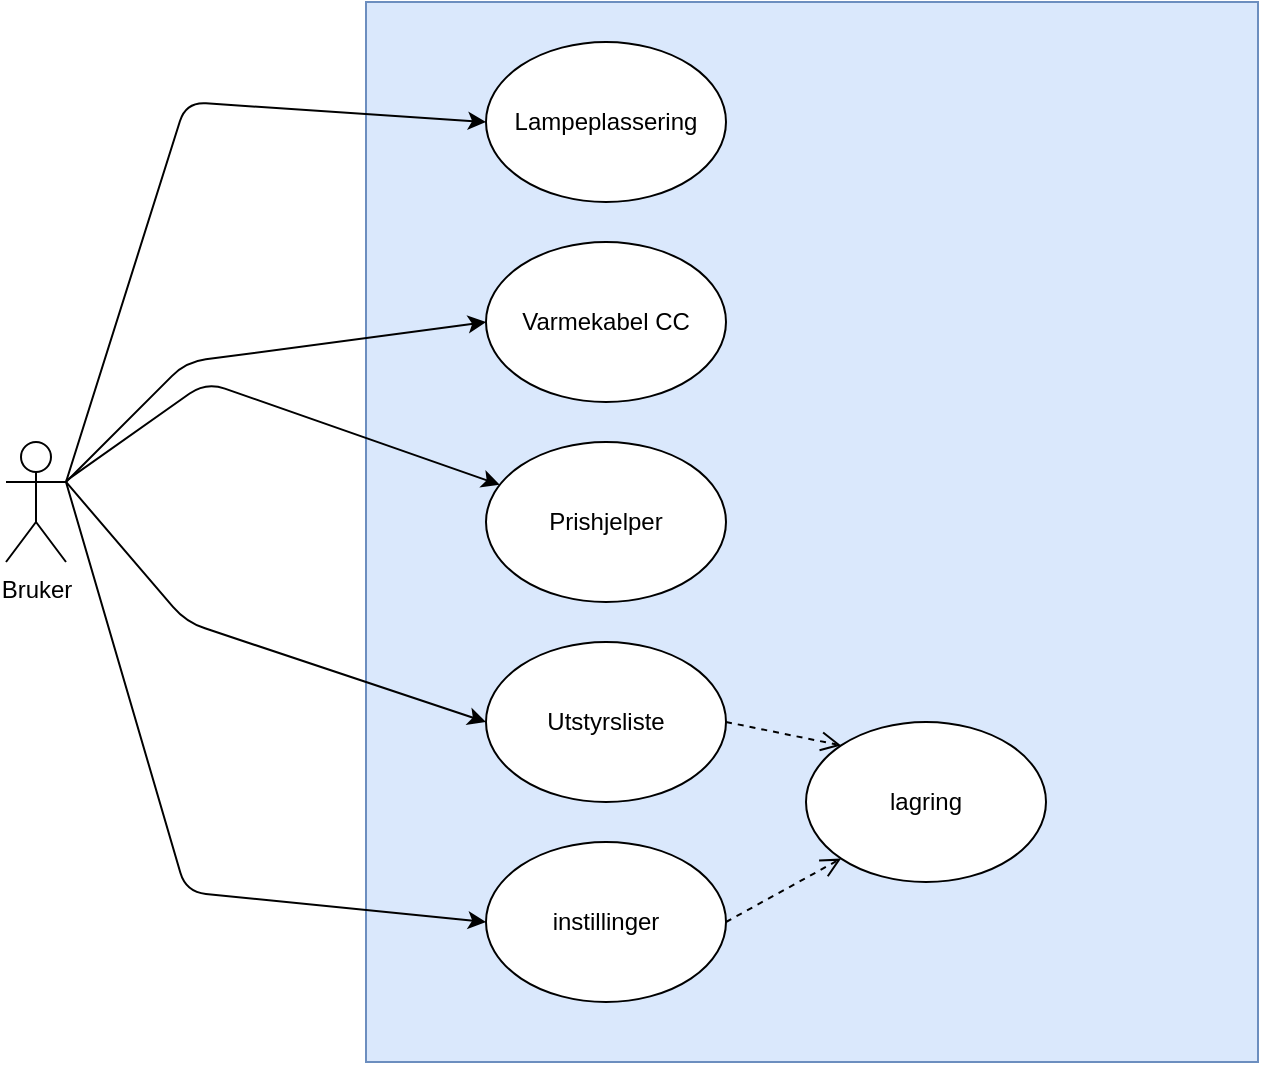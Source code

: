 <mxfile version="13.1.12" type="github"><diagram id="Gw2cvcBUTN6nHkoxgNHv" name="Page-1"><mxGraphModel dx="1422" dy="713" grid="1" gridSize="10" guides="1" tooltips="1" connect="1" arrows="1" fold="1" page="1" pageScale="1" pageWidth="827" pageHeight="1169" math="0" shadow="0"><root><mxCell id="0"/><mxCell id="1" parent="0"/><mxCell id="huKRcMz7WkF6DCZG_Hzh-1" value="Bruker" style="shape=umlActor;verticalLabelPosition=bottom;labelBackgroundColor=#ffffff;verticalAlign=top;html=1;outlineConnect=0;" parent="1" vertex="1"><mxGeometry x="150" y="320" width="30" height="60" as="geometry"/></mxCell><mxCell id="huKRcMz7WkF6DCZG_Hzh-2" value="" style="rounded=0;whiteSpace=wrap;html=1;fillColor=#dae8fc;strokeColor=#6c8ebf;" parent="1" vertex="1"><mxGeometry x="330" y="100" width="446" height="530" as="geometry"/></mxCell><mxCell id="huKRcMz7WkF6DCZG_Hzh-5" value="Lampeplassering" style="ellipse;whiteSpace=wrap;html=1;" parent="1" vertex="1"><mxGeometry x="390" y="120" width="120" height="80" as="geometry"/></mxCell><mxCell id="huKRcMz7WkF6DCZG_Hzh-6" value="Varmekabel CC" style="ellipse;whiteSpace=wrap;html=1;" parent="1" vertex="1"><mxGeometry x="390" y="220" width="120" height="80" as="geometry"/></mxCell><mxCell id="huKRcMz7WkF6DCZG_Hzh-7" value="Utstyrsliste" style="ellipse;whiteSpace=wrap;html=1;" parent="1" vertex="1"><mxGeometry x="390" y="420" width="120" height="80" as="geometry"/></mxCell><mxCell id="huKRcMz7WkF6DCZG_Hzh-8" value="instillinger" style="ellipse;whiteSpace=wrap;html=1;" parent="1" vertex="1"><mxGeometry x="390" y="520" width="120" height="80" as="geometry"/></mxCell><mxCell id="huKRcMz7WkF6DCZG_Hzh-9" value="" style="endArrow=classic;html=1;exitX=1;exitY=0.333;exitDx=0;exitDy=0;exitPerimeter=0;entryX=0;entryY=0.5;entryDx=0;entryDy=0;" parent="1" source="huKRcMz7WkF6DCZG_Hzh-1" target="huKRcMz7WkF6DCZG_Hzh-5" edge="1"><mxGeometry width="50" height="50" relative="1" as="geometry"><mxPoint x="160" y="250" as="sourcePoint"/><mxPoint x="210" y="200" as="targetPoint"/><Array as="points"><mxPoint x="240" y="150"/></Array></mxGeometry></mxCell><mxCell id="huKRcMz7WkF6DCZG_Hzh-10" value="" style="endArrow=classic;html=1;exitX=1;exitY=0.333;exitDx=0;exitDy=0;exitPerimeter=0;entryX=0;entryY=0.5;entryDx=0;entryDy=0;" parent="1" source="huKRcMz7WkF6DCZG_Hzh-1" target="huKRcMz7WkF6DCZG_Hzh-6" edge="1"><mxGeometry width="50" height="50" relative="1" as="geometry"><mxPoint x="50" y="340" as="sourcePoint"/><mxPoint x="100" y="290" as="targetPoint"/><Array as="points"><mxPoint x="240" y="280"/></Array></mxGeometry></mxCell><mxCell id="huKRcMz7WkF6DCZG_Hzh-11" value="" style="endArrow=classic;html=1;entryX=0;entryY=0.5;entryDx=0;entryDy=0;exitX=1;exitY=0.333;exitDx=0;exitDy=0;exitPerimeter=0;" parent="1" source="huKRcMz7WkF6DCZG_Hzh-1" target="huKRcMz7WkF6DCZG_Hzh-7" edge="1"><mxGeometry width="50" height="50" relative="1" as="geometry"><mxPoint x="90" y="550" as="sourcePoint"/><mxPoint x="140" y="500" as="targetPoint"/><Array as="points"><mxPoint x="240" y="410"/></Array></mxGeometry></mxCell><mxCell id="huKRcMz7WkF6DCZG_Hzh-12" value="" style="endArrow=classic;html=1;exitX=1;exitY=0.333;exitDx=0;exitDy=0;exitPerimeter=0;entryX=0;entryY=0.5;entryDx=0;entryDy=0;" parent="1" source="huKRcMz7WkF6DCZG_Hzh-1" target="huKRcMz7WkF6DCZG_Hzh-8" edge="1"><mxGeometry width="50" height="50" relative="1" as="geometry"><mxPoint x="140" y="680" as="sourcePoint"/><mxPoint x="190" y="630" as="targetPoint"/><Array as="points"><mxPoint x="240" y="545"/></Array></mxGeometry></mxCell><mxCell id="huKRcMz7WkF6DCZG_Hzh-14" value="lagring" style="ellipse;whiteSpace=wrap;html=1;" parent="1" vertex="1"><mxGeometry x="550" y="460" width="120" height="80" as="geometry"/></mxCell><mxCell id="huKRcMz7WkF6DCZG_Hzh-15" value="" style="html=1;verticalAlign=bottom;endArrow=open;dashed=1;endSize=8;exitX=1;exitY=0.5;exitDx=0;exitDy=0;entryX=0;entryY=1;entryDx=0;entryDy=0;" parent="1" source="huKRcMz7WkF6DCZG_Hzh-8" target="huKRcMz7WkF6DCZG_Hzh-14" edge="1"><mxGeometry x="-1" y="-195" relative="1" as="geometry"><mxPoint x="210" y="640" as="sourcePoint"/><mxPoint x="130" y="640" as="targetPoint"/><mxPoint x="-44" y="20" as="offset"/></mxGeometry></mxCell><mxCell id="huKRcMz7WkF6DCZG_Hzh-16" value="" style="html=1;verticalAlign=bottom;endArrow=open;dashed=1;endSize=8;exitX=1;exitY=0.5;exitDx=0;exitDy=0;entryX=0;entryY=0;entryDx=0;entryDy=0;" parent="1" source="huKRcMz7WkF6DCZG_Hzh-7" target="huKRcMz7WkF6DCZG_Hzh-14" edge="1"><mxGeometry x="-1" y="-195" relative="1" as="geometry"><mxPoint x="520" y="554.5" as="sourcePoint"/><mxPoint x="577.574" y="518.284" as="targetPoint"/><mxPoint x="-44" y="20" as="offset"/></mxGeometry></mxCell><mxCell id="U7UoZdtOcDdDpfqkcxBa-1" value="Prishjelper" style="ellipse;whiteSpace=wrap;html=1;" vertex="1" parent="1"><mxGeometry x="390" y="320" width="120" height="80" as="geometry"/></mxCell><mxCell id="U7UoZdtOcDdDpfqkcxBa-5" value="" style="endArrow=classic;html=1;" edge="1" parent="1" source="huKRcMz7WkF6DCZG_Hzh-1" target="U7UoZdtOcDdDpfqkcxBa-1"><mxGeometry width="50" height="50" relative="1" as="geometry"><mxPoint x="190" y="350" as="sourcePoint"/><mxPoint x="400" y="240" as="targetPoint"/><Array as="points"><mxPoint x="250" y="290"/></Array></mxGeometry></mxCell></root></mxGraphModel></diagram></mxfile>